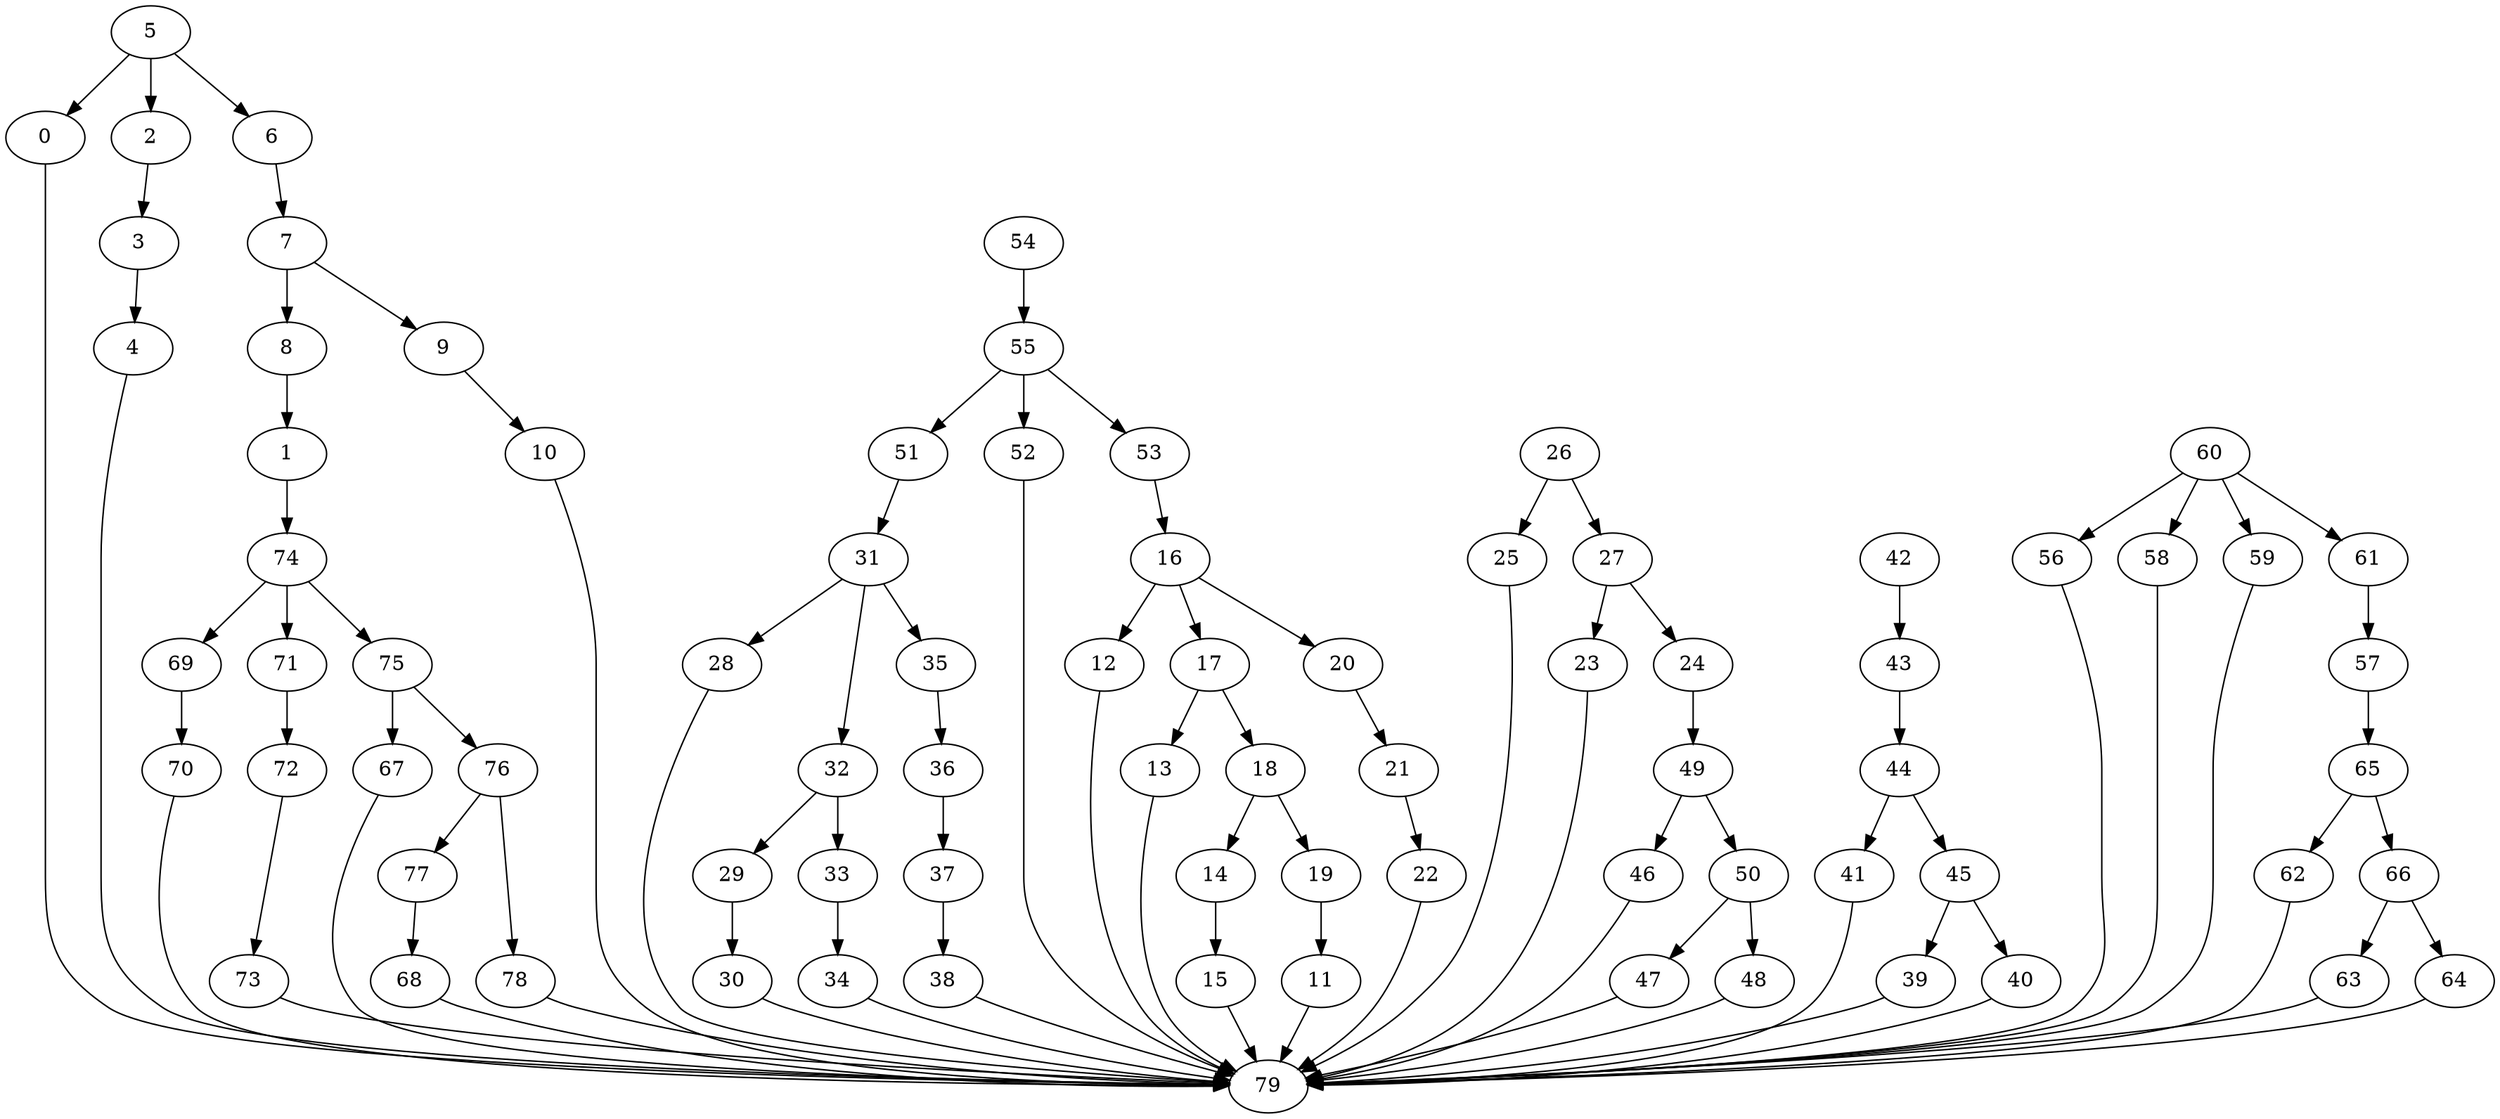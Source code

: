 strict digraph  {
0 [exec=149];
1 [exec=160];
2 [exec=50];
3 [exec=164];
4 [exec=118];
5 [exec=108];
6 [exec=76];
7 [exec=131];
8 [exec=57];
9 [exec=55];
10 [exec=56];
11 [exec=185];
12 [exec=106];
13 [exec=162];
14 [exec=176];
15 [exec=191];
16 [exec=109];
17 [exec=138];
18 [exec=109];
19 [exec=106];
20 [exec=167];
21 [exec=124];
22 [exec=55];
23 [exec=144];
24 [exec=175];
25 [exec=57];
26 [exec=170];
27 [exec=61];
28 [exec=101];
29 [exec=188];
30 [exec=190];
31 [exec=109];
32 [exec=153];
33 [exec=181];
34 [exec=138];
35 [exec=197];
36 [exec=140];
37 [exec=167];
38 [exec=118];
39 [exec=64];
40 [exec=173];
41 [exec=143];
42 [exec=195];
43 [exec=191];
44 [exec=101];
45 [exec=179];
46 [exec=53];
47 [exec=121];
48 [exec=113];
49 [exec=118];
50 [exec=78];
51 [exec=185];
52 [exec=93];
53 [exec=119];
54 [exec=125];
55 [exec=166];
56 [exec=137];
57 [exec=157];
58 [exec=98];
59 [exec=116];
60 [exec=77];
61 [exec=114];
62 [exec=128];
63 [exec=68];
64 [exec=69];
65 [exec=129];
66 [exec=126];
67 [exec=105];
68 [exec=195];
69 [exec=167];
70 [exec=93];
71 [exec=180];
72 [exec=59];
73 [exec=146];
74 [exec=101];
75 [exec=138];
76 [exec=75];
77 [exec=102];
78 [exec=196];
79 [exec=160];
0 -> 79  [comm=12];
1 -> 74  [comm=10];
2 -> 3  [comm=8];
3 -> 4  [comm=18];
4 -> 79  [comm=17];
5 -> 6  [comm=14];
5 -> 0  [comm=13];
5 -> 2  [comm=20];
6 -> 7  [comm=15];
7 -> 8  [comm=8];
7 -> 9  [comm=11];
8 -> 1  [comm=15];
9 -> 10  [comm=6];
10 -> 79  [comm=5];
11 -> 79  [comm=5];
12 -> 79  [comm=14];
13 -> 79  [comm=15];
14 -> 15  [comm=19];
15 -> 79  [comm=17];
16 -> 17  [comm=15];
16 -> 12  [comm=17];
16 -> 20  [comm=7];
17 -> 18  [comm=7];
17 -> 13  [comm=15];
18 -> 19  [comm=19];
18 -> 14  [comm=8];
19 -> 11  [comm=13];
20 -> 21  [comm=11];
21 -> 22  [comm=20];
22 -> 79  [comm=16];
23 -> 79  [comm=13];
24 -> 49  [comm=10];
25 -> 79  [comm=11];
26 -> 27  [comm=14];
26 -> 25  [comm=11];
27 -> 23  [comm=12];
27 -> 24  [comm=16];
28 -> 79  [comm=7];
29 -> 30  [comm=13];
30 -> 79  [comm=7];
31 -> 32  [comm=19];
31 -> 28  [comm=7];
31 -> 35  [comm=15];
32 -> 33  [comm=12];
32 -> 29  [comm=17];
33 -> 34  [comm=14];
34 -> 79  [comm=6];
35 -> 36  [comm=15];
36 -> 37  [comm=10];
37 -> 38  [comm=15];
38 -> 79  [comm=14];
39 -> 79  [comm=12];
40 -> 79  [comm=15];
41 -> 79  [comm=8];
42 -> 43  [comm=7];
43 -> 44  [comm=12];
44 -> 45  [comm=12];
44 -> 41  [comm=5];
45 -> 39  [comm=12];
45 -> 40  [comm=17];
46 -> 79  [comm=7];
47 -> 79  [comm=13];
48 -> 79  [comm=7];
49 -> 50  [comm=7];
49 -> 46  [comm=5];
50 -> 47  [comm=5];
50 -> 48  [comm=14];
51 -> 31  [comm=16];
52 -> 79  [comm=20];
53 -> 16  [comm=20];
54 -> 55  [comm=9];
55 -> 51  [comm=8];
55 -> 52  [comm=15];
55 -> 53  [comm=7];
56 -> 79  [comm=10];
57 -> 65  [comm=10];
58 -> 79  [comm=9];
59 -> 79  [comm=9];
60 -> 61  [comm=15];
60 -> 56  [comm=14];
60 -> 58  [comm=8];
60 -> 59  [comm=14];
61 -> 57  [comm=9];
62 -> 79  [comm=11];
63 -> 79  [comm=9];
64 -> 79  [comm=6];
65 -> 66  [comm=15];
65 -> 62  [comm=11];
66 -> 63  [comm=10];
66 -> 64  [comm=14];
67 -> 79  [comm=18];
68 -> 79  [comm=10];
69 -> 70  [comm=6];
70 -> 79  [comm=12];
71 -> 72  [comm=13];
72 -> 73  [comm=7];
73 -> 79  [comm=19];
74 -> 75  [comm=18];
74 -> 69  [comm=13];
74 -> 71  [comm=19];
75 -> 76  [comm=19];
75 -> 67  [comm=5];
76 -> 77  [comm=17];
76 -> 78  [comm=15];
77 -> 68  [comm=10];
78 -> 79  [comm=13];
}
